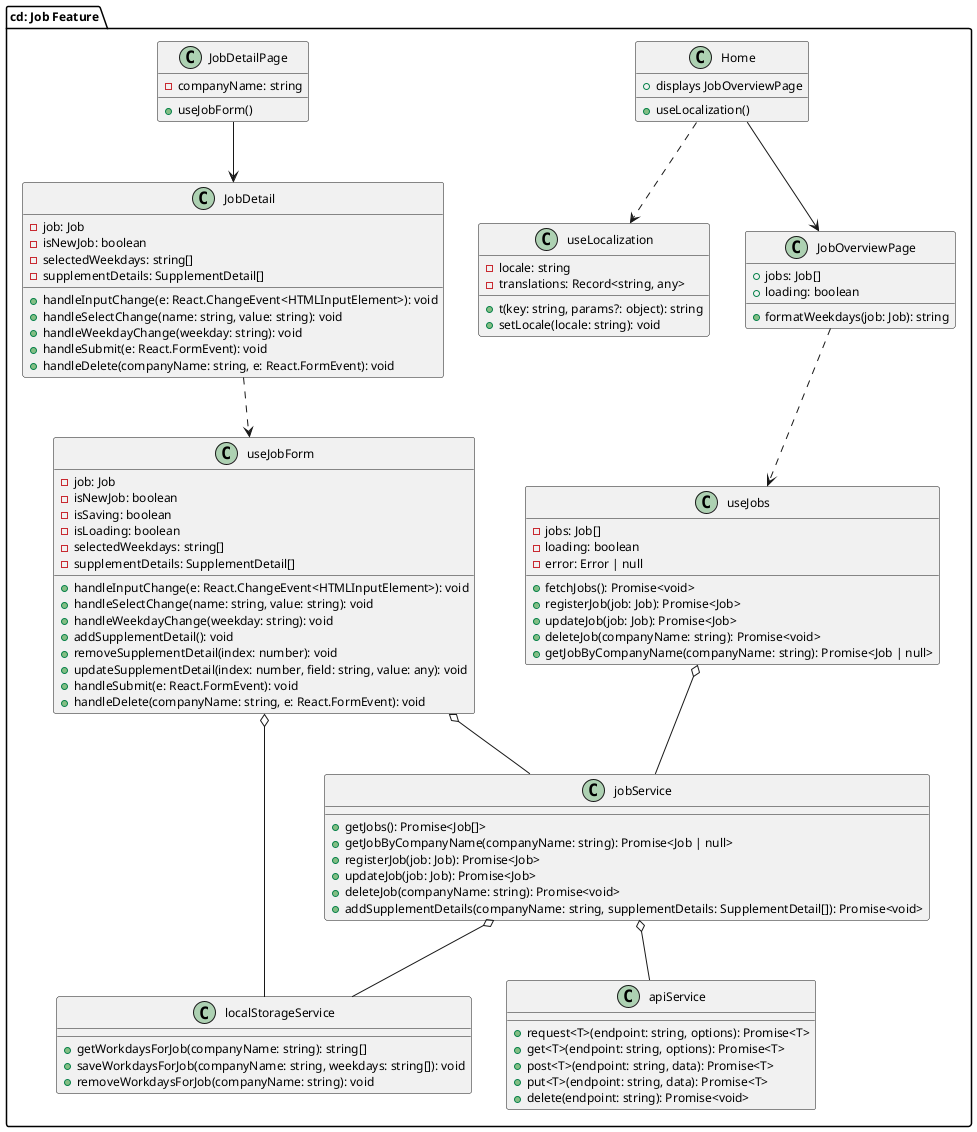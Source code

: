 @startuml Job Component Class Diagram

!define FONT_SIZE 12
!define TITLE_SIZE 20
skinparam defaultFontSize $FONT_SIZE
skinparam titleFontSize $TITLE_SIZE
skinparam classFontSize $FONT_SIZE

package "cd: Job Feature" {

' Define main components for Job functionality
  class Home {
    + useLocalization()
    + displays JobOverviewPage
  }

  class JobOverviewPage {
    + jobs: Job[]
    + loading: boolean
    + formatWeekdays(job: Job): string
  }
  
  class JobDetailPage {
    - companyName: string
    + useJobForm()
  }


  class JobDetail {
    - job: Job
    - isNewJob: boolean
    - selectedWeekdays: string[]
    - supplementDetails: SupplementDetail[]
    + handleInputChange(e: React.ChangeEvent<HTMLInputElement>): void
    + handleSelectChange(name: string, value: string): void
    + handleWeekdayChange(weekday: string): void
    + handleSubmit(e: React.FormEvent): void
    + handleDelete(companyName: string, e: React.FormEvent): void
  }


  class jobService {
    + getJobs(): Promise<Job[]>
    + getJobByCompanyName(companyName: string): Promise<Job | null>
    + registerJob(job: Job): Promise<Job>
    + updateJob(job: Job): Promise<Job>
    + deleteJob(companyName: string): Promise<void>
    + addSupplementDetails(companyName: string, supplementDetails: SupplementDetail[]): Promise<void>
  }
  
  class apiService {
    + request<T>(endpoint: string, options): Promise<T>
    + get<T>(endpoint: string, options): Promise<T>
    + post<T>(endpoint: string, data): Promise<T>
    + put<T>(endpoint: string, data): Promise<T>
    + delete(endpoint: string): Promise<void>
  }
  
  class localStorageService {
    + getWorkdaysForJob(companyName: string): string[]
    + saveWorkdaysForJob(companyName: string, weekdays: string[]): void
    + removeWorkdaysForJob(companyName: string): void
  }


  class useJobs {
    - jobs: Job[]
    - loading: boolean
    - error: Error | null
    + fetchJobs(): Promise<void>
    + registerJob(job: Job): Promise<Job>
    + updateJob(job: Job): Promise<Job>
    + deleteJob(companyName: string): Promise<void>
    + getJobByCompanyName(companyName: string): Promise<Job | null>
  }
  
  class useJobForm {
    - job: Job
    - isNewJob: boolean
    - isSaving: boolean
    - isLoading: boolean
    - selectedWeekdays: string[]
    - supplementDetails: SupplementDetail[]
    + handleInputChange(e: React.ChangeEvent<HTMLInputElement>): void
    + handleSelectChange(name: string, value: string): void
    + handleWeekdayChange(weekday: string): void
    + addSupplementDetail(): void
    + removeSupplementDetail(index: number): void
    + updateSupplementDetail(index: number, field: string, value: any): void
    + handleSubmit(e: React.FormEvent): void
    + handleDelete(companyName: string, e: React.FormEvent): void
  }
  
  class useLocalization {
    - locale: string
    - translations: Record<string, any>
    + t(key: string, params?: object): string
    + setLocale(locale: string): void
  }
}

' Define relationships with proper UML notation
' Page to Component associations
Home --> JobOverviewPage
JobDetailPage --> JobDetail

' Component to Hook dependencies
JobDetail ..> useJobForm
JobOverviewPage ..> useJobs
Home ..> useLocalization

' Hook to Service dependencies
useJobs o-- jobService
useJobForm o-- jobService
useJobForm o-- localStorageService

' Service dependencies
jobService o-- apiService
jobService o-- localStorageService

@enduml 